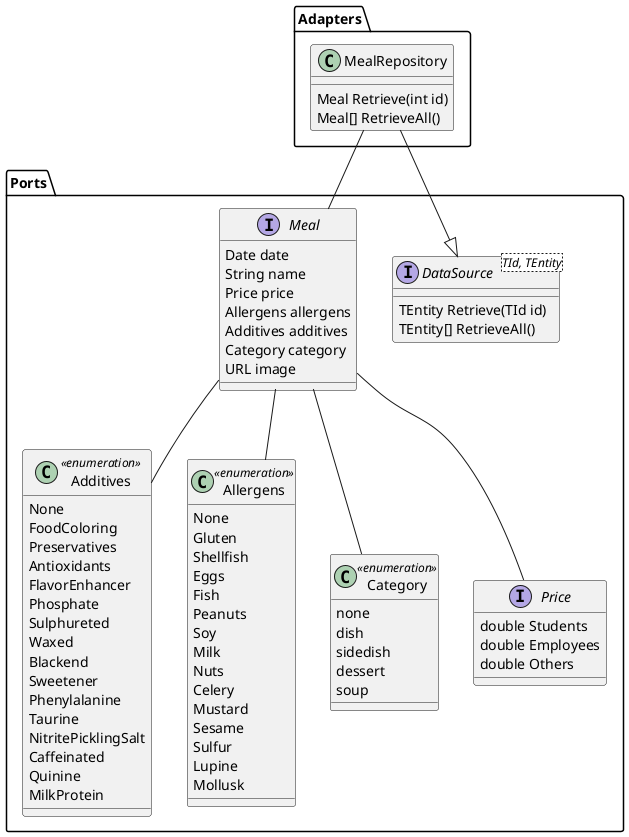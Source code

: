 @startuml

package Adapters {
        class MealRepository {
        Meal Retrieve(int id)
        Meal[] RetrieveAll()        
        }

/'        class "Meal" as ConcreteMeal {
	{field} Date date
	{field} String name
	{field} Price price
	{field} Allergens allergens
	{field} Additives additives
	{field} Category category
	{field} URL image		
}'/

}

package Ports {
	interface DataSource<TId, TEntity> {
		TEntity Retrieve(TId id)
		TEntity[] RetrieveAll()
	}

	

	class Additives << enumeration >> {
        None
        FoodColoring
        Preservatives
        Antioxidants
        FlavorEnhancer
        Phosphate
        Sulphureted
        Waxed
        Blackend
        Sweetener
        Phenylalanine
        Taurine
        NitritePicklingSalt
        Caffeinated
        Quinine
        MilkProtein
	}

	class Allergens << enumeration >> {
        None
        Gluten
        Shellfish
        Eggs
        Fish
        Peanuts
        Soy
        Milk
        Nuts
        Celery
        Mustard
        Sesame
        Sulfur
        Lupine
        Mollusk
    }

	class Category << enumeration >> {
		none
		dish
		sidedish
		dessert
		soup
	}

	interface Meal {
		{field} Date date
		{field} String name
		{field} Price price
		{field} Allergens allergens
		{field} Additives additives
		{field} Category category
		{field} URL image		
	}

	interface Price {
		double Students
		double Employees
		double Others
	}

}



Meal -- Category
Meal -- Allergens
Meal -- Additives
Meal -- Price
DataSource <|-- MealRepository
' Meal <|-- ConcreteMeal
' MealRepository -- ConcreteMeal
MealRepository -- Meal

@enduml

